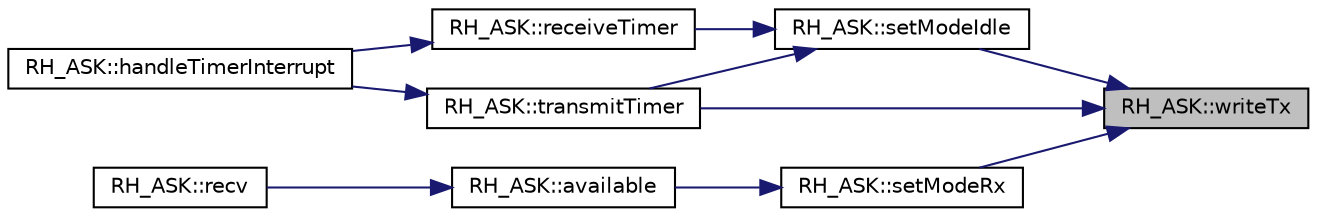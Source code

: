 digraph "RH_ASK::writeTx"
{
 // LATEX_PDF_SIZE
  edge [fontname="Helvetica",fontsize="10",labelfontname="Helvetica",labelfontsize="10"];
  node [fontname="Helvetica",fontsize="10",shape=record];
  rankdir="RL";
  Node1 [label="RH_ASK::writeTx",height=0.2,width=0.4,color="black", fillcolor="grey75", style="filled", fontcolor="black",tooltip="Write the txPin in a platform dependent way."];
  Node1 -> Node2 [dir="back",color="midnightblue",fontsize="10",style="solid",fontname="Helvetica"];
  Node2 [label="RH_ASK::setModeIdle",height=0.2,width=0.4,color="black", fillcolor="white", style="filled",URL="$class_r_h___a_s_k.html#ac15a9d55b127a9e507b7244b0d2a781f",tooltip=" "];
  Node2 -> Node3 [dir="back",color="midnightblue",fontsize="10",style="solid",fontname="Helvetica"];
  Node3 [label="RH_ASK::receiveTimer",height=0.2,width=0.4,color="black", fillcolor="white", style="filled",URL="$class_r_h___a_s_k.html#a5a7f6bd4578cb9b1417d25ae44b49a8b",tooltip="The receiver handler function, called a 8 times the bit rate."];
  Node3 -> Node4 [dir="back",color="midnightblue",fontsize="10",style="solid",fontname="Helvetica"];
  Node4 [label="RH_ASK::handleTimerInterrupt",height=0.2,width=0.4,color="black", fillcolor="white", style="filled",URL="$class_r_h___a_s_k.html#aac9b83848469b270281f3f5587a31d15",tooltip="dont call this it used by the interrupt handler"];
  Node2 -> Node5 [dir="back",color="midnightblue",fontsize="10",style="solid",fontname="Helvetica"];
  Node5 [label="RH_ASK::transmitTimer",height=0.2,width=0.4,color="black", fillcolor="white", style="filled",URL="$class_r_h___a_s_k.html#ae7f246f66197ffdd81391f2ca829a5b6",tooltip="The transmitter handler function, called a 8 times the bit rate."];
  Node5 -> Node4 [dir="back",color="midnightblue",fontsize="10",style="solid",fontname="Helvetica"];
  Node1 -> Node6 [dir="back",color="midnightblue",fontsize="10",style="solid",fontname="Helvetica"];
  Node6 [label="RH_ASK::setModeRx",height=0.2,width=0.4,color="black", fillcolor="white", style="filled",URL="$class_r_h___a_s_k.html#afbe0f1c966e10d53ed055b6b18447c75",tooltip=" "];
  Node6 -> Node7 [dir="back",color="midnightblue",fontsize="10",style="solid",fontname="Helvetica"];
  Node7 [label="RH_ASK::available",height=0.2,width=0.4,color="black", fillcolor="white", style="filled",URL="$class_r_h___a_s_k.html#a5f67ebf26cec516963acf8edb4dac980",tooltip=" "];
  Node7 -> Node8 [dir="back",color="midnightblue",fontsize="10",style="solid",fontname="Helvetica"];
  Node8 [label="RH_ASK::recv",height=0.2,width=0.4,color="black", fillcolor="white", style="filled",URL="$class_r_h___a_s_k.html#ad4368e05eb215f4567a2732bb1d6e2ce",tooltip=" "];
  Node1 -> Node5 [dir="back",color="midnightblue",fontsize="10",style="solid",fontname="Helvetica"];
}
